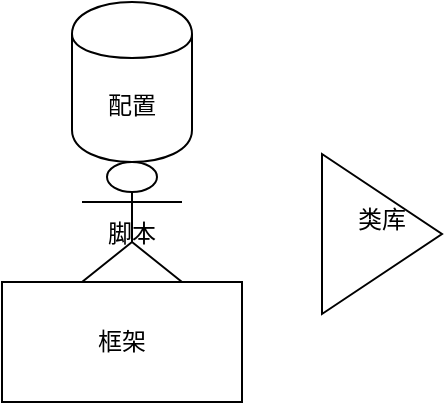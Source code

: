 <mxfile version="10.6.7" type="github"><diagram id="A10syTFNVlWTzYChR3bi" name="Page-1"><mxGraphModel dx="1140" dy="716" grid="1" gridSize="10" guides="1" tooltips="1" connect="1" arrows="1" fold="1" page="1" pageScale="1" pageWidth="827" pageHeight="1169" math="0" shadow="0"><root><mxCell id="0"/><mxCell id="1" parent="0"/><mxCell id="mQggntOvV8VIfQc_GHEq-1" value="" style="shape=umlActor;verticalLabelPosition=bottom;labelBackgroundColor=#ffffff;verticalAlign=top;html=1;outlineConnect=0;fontFamily=Helvetica;fontSize=12;fontColor=#000000;align=center;strokeColor=#000000;fillColor=#ffffff;" vertex="1" parent="1"><mxGeometry x="340" y="310" width="50" height="60" as="geometry"/></mxCell><mxCell id="mQggntOvV8VIfQc_GHEq-2" value="框架" style="rounded=0;whiteSpace=wrap;html=1;" vertex="1" parent="1"><mxGeometry x="300" y="370" width="120" height="60" as="geometry"/></mxCell><mxCell id="mQggntOvV8VIfQc_GHEq-4" value="配置&lt;br&gt;" style="shape=cylinder;whiteSpace=wrap;html=1;boundedLbl=1;backgroundOutline=1;" vertex="1" parent="1"><mxGeometry x="335" y="230" width="60" height="80" as="geometry"/></mxCell><mxCell id="mQggntOvV8VIfQc_GHEq-5" value="&lt;span&gt;脚本&lt;/span&gt;" style="text;html=1;resizable=0;points=[];autosize=1;align=left;verticalAlign=top;spacingTop=-4;" vertex="1" parent="1"><mxGeometry x="351" y="336" width="40" height="20" as="geometry"/></mxCell><mxCell id="mQggntOvV8VIfQc_GHEq-6" value="类库&lt;br&gt;&lt;br&gt;" style="triangle;whiteSpace=wrap;html=1;" vertex="1" parent="1"><mxGeometry x="460" y="306" width="60" height="80" as="geometry"/></mxCell></root></mxGraphModel></diagram></mxfile>